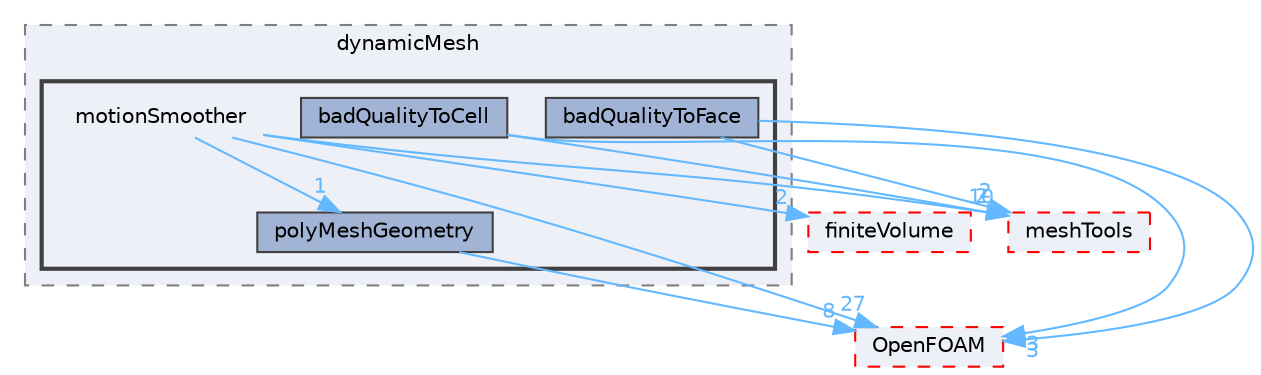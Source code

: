 digraph "src/dynamicMesh/motionSmoother"
{
 // LATEX_PDF_SIZE
  bgcolor="transparent";
  edge [fontname=Helvetica,fontsize=10,labelfontname=Helvetica,labelfontsize=10];
  node [fontname=Helvetica,fontsize=10,shape=box,height=0.2,width=0.4];
  compound=true
  subgraph clusterdir_63742796c427c97a292c80f7db71da36 {
    graph [ bgcolor="#edf0f7", pencolor="grey50", label="dynamicMesh", fontname=Helvetica,fontsize=10 style="filled,dashed", URL="dir_63742796c427c97a292c80f7db71da36.html",tooltip=""]
  subgraph clusterdir_a5f41142d67d2cb37e86033b3571a7be {
    graph [ bgcolor="#edf0f7", pencolor="grey25", label="", fontname=Helvetica,fontsize=10 style="filled,bold", URL="dir_a5f41142d67d2cb37e86033b3571a7be.html",tooltip=""]
    dir_a5f41142d67d2cb37e86033b3571a7be [shape=plaintext, label="motionSmoother"];
  dir_5a88e9bf58e66afe86fe12cbf777f67c [label="badQualityToCell", fillcolor="#a2b4d6", color="grey25", style="filled", URL="dir_5a88e9bf58e66afe86fe12cbf777f67c.html",tooltip=""];
  dir_7e654cc5ed8139611764abbf36873e77 [label="badQualityToFace", fillcolor="#a2b4d6", color="grey25", style="filled", URL="dir_7e654cc5ed8139611764abbf36873e77.html",tooltip=""];
  dir_b352781e7a3c4cc95769c93f73ae44bd [label="polyMeshGeometry", fillcolor="#a2b4d6", color="grey25", style="filled", URL="dir_b352781e7a3c4cc95769c93f73ae44bd.html",tooltip=""];
  }
  }
  dir_9bd15774b555cf7259a6fa18f99fe99b [label="finiteVolume", fillcolor="#edf0f7", color="red", style="filled,dashed", URL="dir_9bd15774b555cf7259a6fa18f99fe99b.html",tooltip=""];
  dir_ae30ad0bef50cf391b24c614251bb9fd [label="meshTools", fillcolor="#edf0f7", color="red", style="filled,dashed", URL="dir_ae30ad0bef50cf391b24c614251bb9fd.html",tooltip=""];
  dir_c5473ff19b20e6ec4dfe5c310b3778a8 [label="OpenFOAM", fillcolor="#edf0f7", color="red", style="filled,dashed", URL="dir_c5473ff19b20e6ec4dfe5c310b3778a8.html",tooltip=""];
  dir_a5f41142d67d2cb37e86033b3571a7be->dir_9bd15774b555cf7259a6fa18f99fe99b [headlabel="2", labeldistance=1.5 headhref="dir_002443_001387.html" href="dir_002443_001387.html" color="steelblue1" fontcolor="steelblue1"];
  dir_a5f41142d67d2cb37e86033b3571a7be->dir_ae30ad0bef50cf391b24c614251bb9fd [headlabel="10", labeldistance=1.5 headhref="dir_002443_002382.html" href="dir_002443_002382.html" color="steelblue1" fontcolor="steelblue1"];
  dir_a5f41142d67d2cb37e86033b3571a7be->dir_b352781e7a3c4cc95769c93f73ae44bd [headlabel="1", labeldistance=1.5 headhref="dir_002443_002984.html" href="dir_002443_002984.html" color="steelblue1" fontcolor="steelblue1"];
  dir_a5f41142d67d2cb37e86033b3571a7be->dir_c5473ff19b20e6ec4dfe5c310b3778a8 [headlabel="27", labeldistance=1.5 headhref="dir_002443_002695.html" href="dir_002443_002695.html" color="steelblue1" fontcolor="steelblue1"];
  dir_5a88e9bf58e66afe86fe12cbf777f67c->dir_ae30ad0bef50cf391b24c614251bb9fd [headlabel="2", labeldistance=1.5 headhref="dir_000183_002382.html" href="dir_000183_002382.html" color="steelblue1" fontcolor="steelblue1"];
  dir_5a88e9bf58e66afe86fe12cbf777f67c->dir_c5473ff19b20e6ec4dfe5c310b3778a8 [headlabel="3", labeldistance=1.5 headhref="dir_000183_002695.html" href="dir_000183_002695.html" color="steelblue1" fontcolor="steelblue1"];
  dir_7e654cc5ed8139611764abbf36873e77->dir_ae30ad0bef50cf391b24c614251bb9fd [headlabel="2", labeldistance=1.5 headhref="dir_000184_002382.html" href="dir_000184_002382.html" color="steelblue1" fontcolor="steelblue1"];
  dir_7e654cc5ed8139611764abbf36873e77->dir_c5473ff19b20e6ec4dfe5c310b3778a8 [headlabel="3", labeldistance=1.5 headhref="dir_000184_002695.html" href="dir_000184_002695.html" color="steelblue1" fontcolor="steelblue1"];
  dir_b352781e7a3c4cc95769c93f73ae44bd->dir_c5473ff19b20e6ec4dfe5c310b3778a8 [headlabel="8", labeldistance=1.5 headhref="dir_002984_002695.html" href="dir_002984_002695.html" color="steelblue1" fontcolor="steelblue1"];
}
